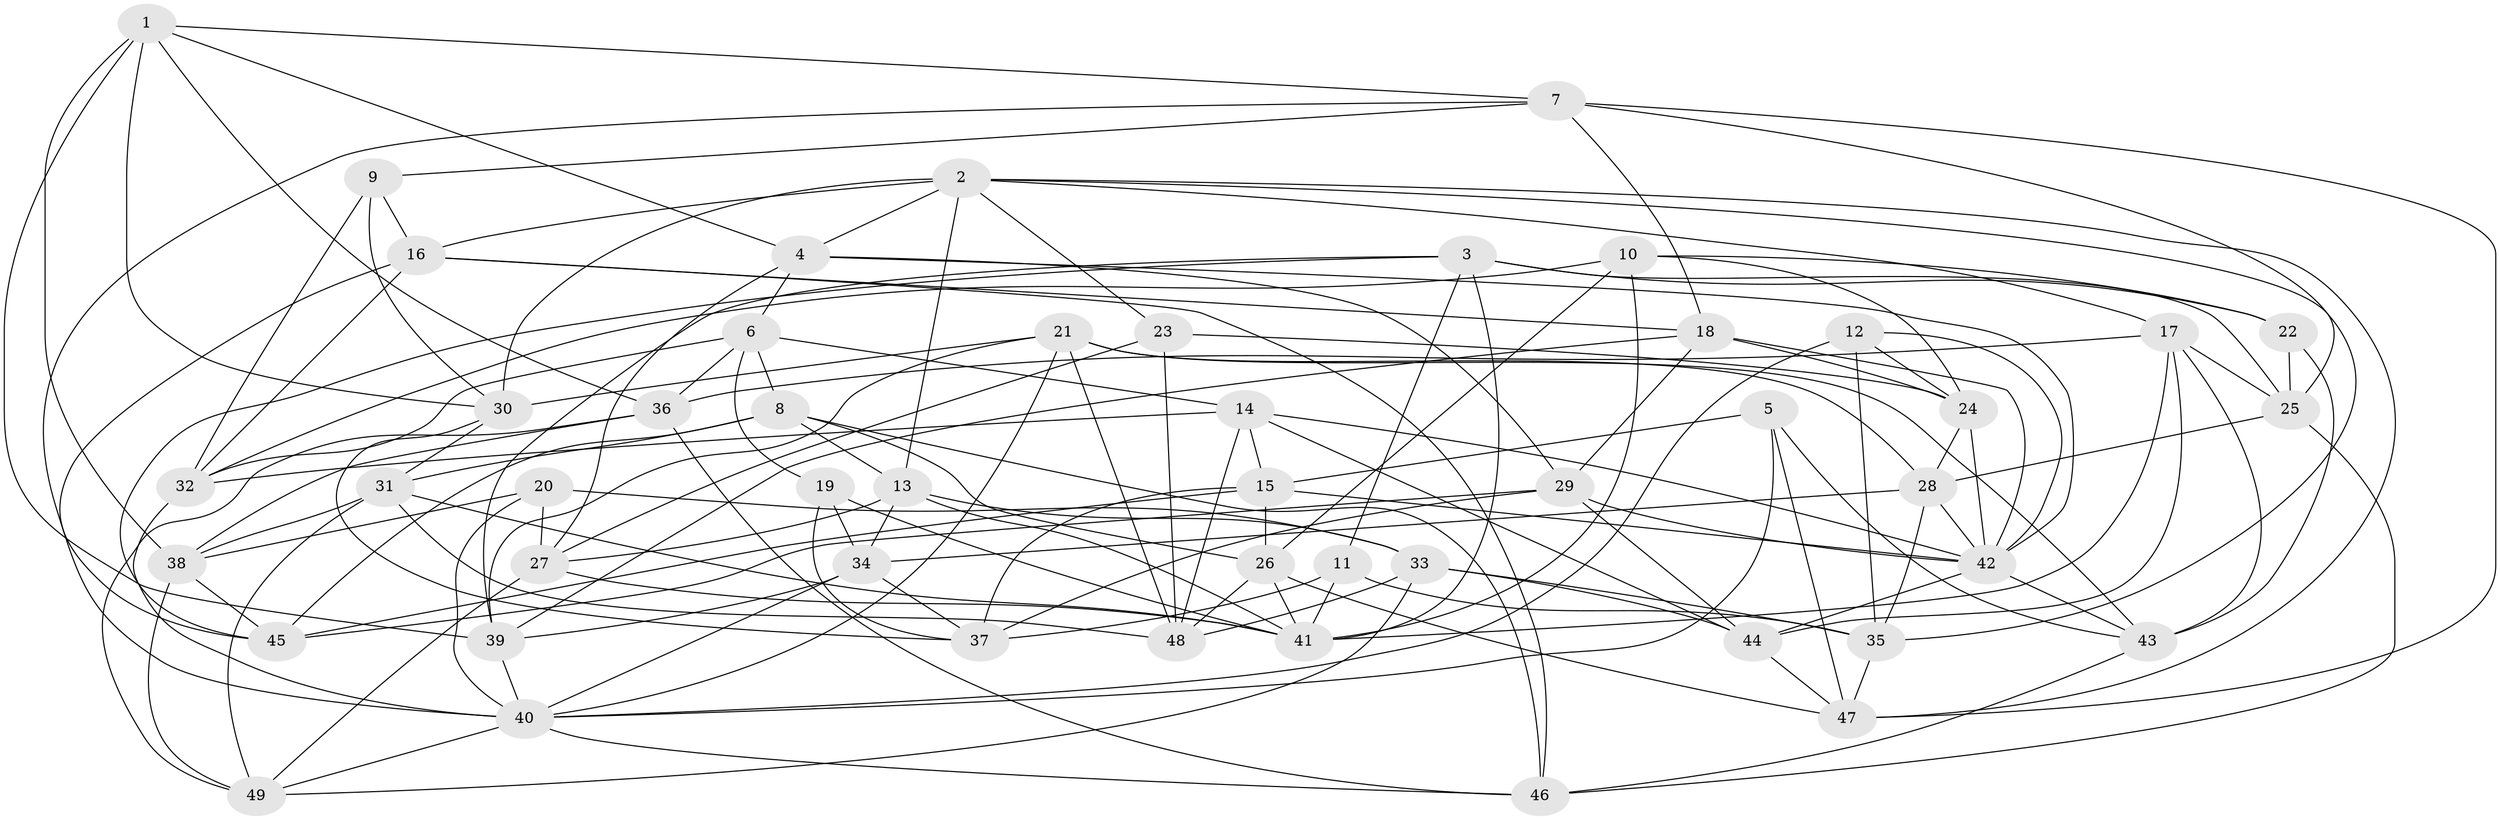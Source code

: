 // original degree distribution, {4: 1.0}
// Generated by graph-tools (version 1.1) at 2025/26/03/09/25 03:26:51]
// undirected, 49 vertices, 145 edges
graph export_dot {
graph [start="1"]
  node [color=gray90,style=filled];
  1;
  2;
  3;
  4;
  5;
  6;
  7;
  8;
  9;
  10;
  11;
  12;
  13;
  14;
  15;
  16;
  17;
  18;
  19;
  20;
  21;
  22;
  23;
  24;
  25;
  26;
  27;
  28;
  29;
  30;
  31;
  32;
  33;
  34;
  35;
  36;
  37;
  38;
  39;
  40;
  41;
  42;
  43;
  44;
  45;
  46;
  47;
  48;
  49;
  1 -- 4 [weight=1.0];
  1 -- 7 [weight=1.0];
  1 -- 30 [weight=1.0];
  1 -- 36 [weight=1.0];
  1 -- 38 [weight=1.0];
  1 -- 39 [weight=1.0];
  2 -- 4 [weight=1.0];
  2 -- 13 [weight=1.0];
  2 -- 16 [weight=1.0];
  2 -- 17 [weight=1.0];
  2 -- 23 [weight=1.0];
  2 -- 30 [weight=1.0];
  2 -- 35 [weight=1.0];
  2 -- 47 [weight=1.0];
  3 -- 11 [weight=1.0];
  3 -- 22 [weight=1.0];
  3 -- 25 [weight=1.0];
  3 -- 39 [weight=1.0];
  3 -- 41 [weight=1.0];
  3 -- 45 [weight=1.0];
  4 -- 6 [weight=1.0];
  4 -- 27 [weight=1.0];
  4 -- 29 [weight=1.0];
  4 -- 42 [weight=1.0];
  5 -- 15 [weight=1.0];
  5 -- 40 [weight=1.0];
  5 -- 43 [weight=1.0];
  5 -- 47 [weight=1.0];
  6 -- 8 [weight=1.0];
  6 -- 14 [weight=1.0];
  6 -- 19 [weight=1.0];
  6 -- 32 [weight=1.0];
  6 -- 36 [weight=1.0];
  7 -- 9 [weight=1.0];
  7 -- 18 [weight=1.0];
  7 -- 25 [weight=1.0];
  7 -- 40 [weight=1.0];
  7 -- 47 [weight=1.0];
  8 -- 13 [weight=1.0];
  8 -- 26 [weight=1.0];
  8 -- 31 [weight=1.0];
  8 -- 45 [weight=1.0];
  8 -- 46 [weight=1.0];
  9 -- 16 [weight=1.0];
  9 -- 30 [weight=1.0];
  9 -- 32 [weight=1.0];
  10 -- 22 [weight=1.0];
  10 -- 24 [weight=1.0];
  10 -- 26 [weight=1.0];
  10 -- 32 [weight=1.0];
  10 -- 41 [weight=2.0];
  11 -- 35 [weight=1.0];
  11 -- 37 [weight=1.0];
  11 -- 41 [weight=1.0];
  12 -- 24 [weight=1.0];
  12 -- 35 [weight=1.0];
  12 -- 40 [weight=1.0];
  12 -- 42 [weight=1.0];
  13 -- 27 [weight=1.0];
  13 -- 33 [weight=1.0];
  13 -- 34 [weight=1.0];
  13 -- 41 [weight=1.0];
  14 -- 15 [weight=1.0];
  14 -- 32 [weight=1.0];
  14 -- 42 [weight=1.0];
  14 -- 44 [weight=1.0];
  14 -- 48 [weight=1.0];
  15 -- 26 [weight=1.0];
  15 -- 37 [weight=1.0];
  15 -- 42 [weight=1.0];
  15 -- 45 [weight=1.0];
  16 -- 18 [weight=1.0];
  16 -- 32 [weight=1.0];
  16 -- 45 [weight=1.0];
  16 -- 46 [weight=1.0];
  17 -- 25 [weight=1.0];
  17 -- 36 [weight=1.0];
  17 -- 41 [weight=1.0];
  17 -- 43 [weight=1.0];
  17 -- 44 [weight=1.0];
  18 -- 24 [weight=1.0];
  18 -- 29 [weight=1.0];
  18 -- 39 [weight=1.0];
  18 -- 42 [weight=1.0];
  19 -- 34 [weight=1.0];
  19 -- 37 [weight=1.0];
  19 -- 41 [weight=1.0];
  20 -- 27 [weight=1.0];
  20 -- 33 [weight=1.0];
  20 -- 38 [weight=1.0];
  20 -- 40 [weight=1.0];
  21 -- 28 [weight=1.0];
  21 -- 30 [weight=1.0];
  21 -- 39 [weight=1.0];
  21 -- 40 [weight=1.0];
  21 -- 43 [weight=1.0];
  21 -- 48 [weight=1.0];
  22 -- 25 [weight=1.0];
  22 -- 43 [weight=1.0];
  23 -- 24 [weight=1.0];
  23 -- 27 [weight=1.0];
  23 -- 48 [weight=1.0];
  24 -- 28 [weight=1.0];
  24 -- 42 [weight=1.0];
  25 -- 28 [weight=1.0];
  25 -- 46 [weight=1.0];
  26 -- 41 [weight=1.0];
  26 -- 47 [weight=1.0];
  26 -- 48 [weight=1.0];
  27 -- 41 [weight=1.0];
  27 -- 49 [weight=1.0];
  28 -- 34 [weight=1.0];
  28 -- 35 [weight=1.0];
  28 -- 42 [weight=1.0];
  29 -- 37 [weight=1.0];
  29 -- 42 [weight=1.0];
  29 -- 44 [weight=1.0];
  29 -- 45 [weight=1.0];
  30 -- 31 [weight=1.0];
  30 -- 37 [weight=1.0];
  31 -- 38 [weight=1.0];
  31 -- 41 [weight=1.0];
  31 -- 48 [weight=1.0];
  31 -- 49 [weight=1.0];
  32 -- 40 [weight=1.0];
  33 -- 35 [weight=1.0];
  33 -- 44 [weight=1.0];
  33 -- 48 [weight=1.0];
  33 -- 49 [weight=1.0];
  34 -- 37 [weight=1.0];
  34 -- 39 [weight=1.0];
  34 -- 40 [weight=1.0];
  35 -- 47 [weight=1.0];
  36 -- 38 [weight=1.0];
  36 -- 46 [weight=1.0];
  36 -- 49 [weight=1.0];
  38 -- 45 [weight=1.0];
  38 -- 49 [weight=1.0];
  39 -- 40 [weight=1.0];
  40 -- 46 [weight=1.0];
  40 -- 49 [weight=1.0];
  42 -- 43 [weight=1.0];
  42 -- 44 [weight=1.0];
  43 -- 46 [weight=1.0];
  44 -- 47 [weight=1.0];
}
